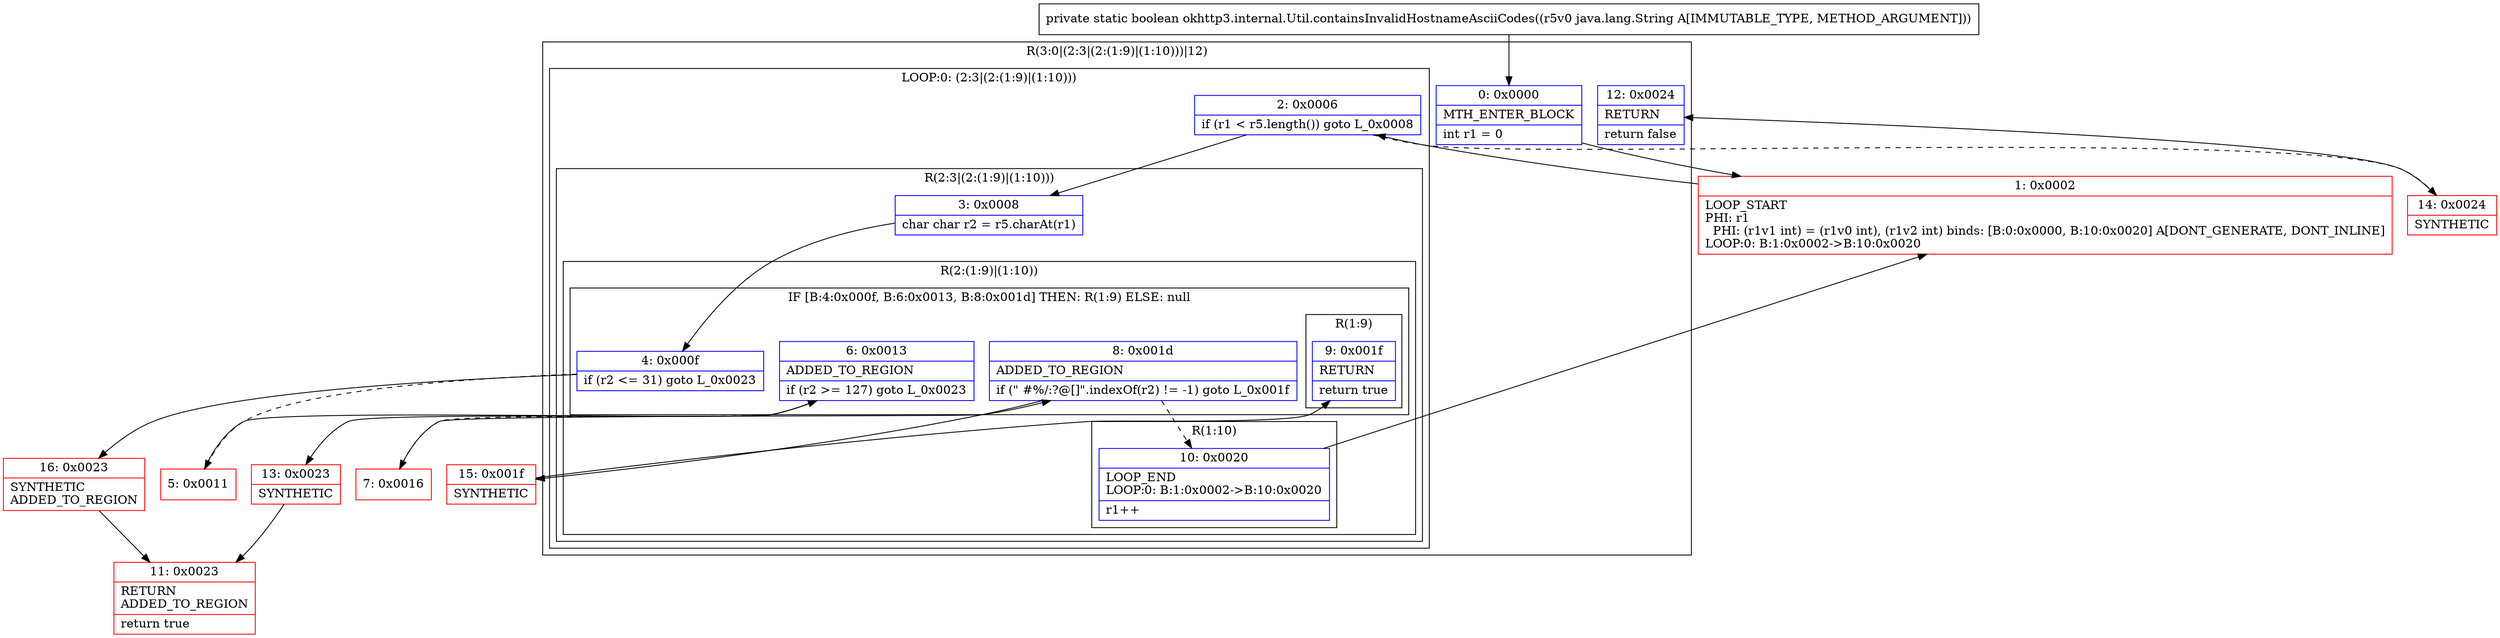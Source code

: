 digraph "CFG forokhttp3.internal.Util.containsInvalidHostnameAsciiCodes(Ljava\/lang\/String;)Z" {
subgraph cluster_Region_1869852148 {
label = "R(3:0|(2:3|(2:(1:9)|(1:10)))|12)";
node [shape=record,color=blue];
Node_0 [shape=record,label="{0\:\ 0x0000|MTH_ENTER_BLOCK\l|int r1 = 0\l}"];
subgraph cluster_LoopRegion_1366043740 {
label = "LOOP:0: (2:3|(2:(1:9)|(1:10)))";
node [shape=record,color=blue];
Node_2 [shape=record,label="{2\:\ 0x0006|if (r1 \< r5.length()) goto L_0x0008\l}"];
subgraph cluster_Region_13756638 {
label = "R(2:3|(2:(1:9)|(1:10)))";
node [shape=record,color=blue];
Node_3 [shape=record,label="{3\:\ 0x0008|char char r2 = r5.charAt(r1)\l}"];
subgraph cluster_Region_116490779 {
label = "R(2:(1:9)|(1:10))";
node [shape=record,color=blue];
subgraph cluster_IfRegion_1925183805 {
label = "IF [B:4:0x000f, B:6:0x0013, B:8:0x001d] THEN: R(1:9) ELSE: null";
node [shape=record,color=blue];
Node_4 [shape=record,label="{4\:\ 0x000f|if (r2 \<= 31) goto L_0x0023\l}"];
Node_6 [shape=record,label="{6\:\ 0x0013|ADDED_TO_REGION\l|if (r2 \>= 127) goto L_0x0023\l}"];
Node_8 [shape=record,label="{8\:\ 0x001d|ADDED_TO_REGION\l|if (\" #%\/:?@[]\".indexOf(r2) != \-1) goto L_0x001f\l}"];
subgraph cluster_Region_578667209 {
label = "R(1:9)";
node [shape=record,color=blue];
Node_9 [shape=record,label="{9\:\ 0x001f|RETURN\l|return true\l}"];
}
}
subgraph cluster_Region_872144753 {
label = "R(1:10)";
node [shape=record,color=blue];
Node_10 [shape=record,label="{10\:\ 0x0020|LOOP_END\lLOOP:0: B:1:0x0002\-\>B:10:0x0020\l|r1++\l}"];
}
}
}
}
Node_12 [shape=record,label="{12\:\ 0x0024|RETURN\l|return false\l}"];
}
Node_1 [shape=record,color=red,label="{1\:\ 0x0002|LOOP_START\lPHI: r1 \l  PHI: (r1v1 int) = (r1v0 int), (r1v2 int) binds: [B:0:0x0000, B:10:0x0020] A[DONT_GENERATE, DONT_INLINE]\lLOOP:0: B:1:0x0002\-\>B:10:0x0020\l}"];
Node_5 [shape=record,color=red,label="{5\:\ 0x0011}"];
Node_7 [shape=record,color=red,label="{7\:\ 0x0016}"];
Node_11 [shape=record,color=red,label="{11\:\ 0x0023|RETURN\lADDED_TO_REGION\l|return true\l}"];
Node_13 [shape=record,color=red,label="{13\:\ 0x0023|SYNTHETIC\l}"];
Node_14 [shape=record,color=red,label="{14\:\ 0x0024|SYNTHETIC\l}"];
Node_15 [shape=record,color=red,label="{15\:\ 0x001f|SYNTHETIC\l}"];
Node_16 [shape=record,color=red,label="{16\:\ 0x0023|SYNTHETIC\lADDED_TO_REGION\l}"];
MethodNode[shape=record,label="{private static boolean okhttp3.internal.Util.containsInvalidHostnameAsciiCodes((r5v0 java.lang.String A[IMMUTABLE_TYPE, METHOD_ARGUMENT])) }"];
MethodNode -> Node_0;
Node_0 -> Node_1;
Node_2 -> Node_3;
Node_2 -> Node_14[style=dashed];
Node_3 -> Node_4;
Node_4 -> Node_5[style=dashed];
Node_4 -> Node_16;
Node_6 -> Node_7[style=dashed];
Node_6 -> Node_13;
Node_8 -> Node_10[style=dashed];
Node_8 -> Node_15;
Node_10 -> Node_1;
Node_1 -> Node_2;
Node_5 -> Node_6;
Node_7 -> Node_8;
Node_13 -> Node_11;
Node_14 -> Node_12;
Node_15 -> Node_9;
Node_16 -> Node_11;
}

